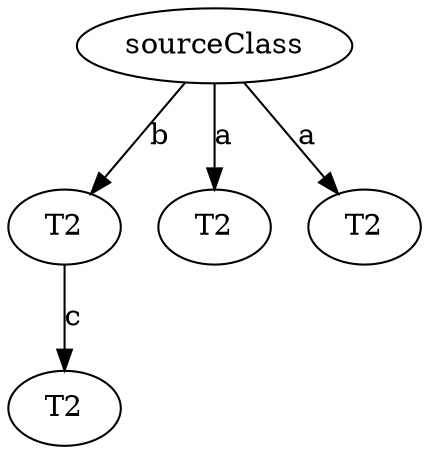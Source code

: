 digraph G {
n4->n5 [label="c"]
n1->n4 [label="b"]
n1->n3 [label="a"]
n1->n2 [label="a"]
n1[label="sourceClass"]
n2[label="T2"]
n3[label="T2"]
n4[label="T2"]
n5[label="T2"]
}
